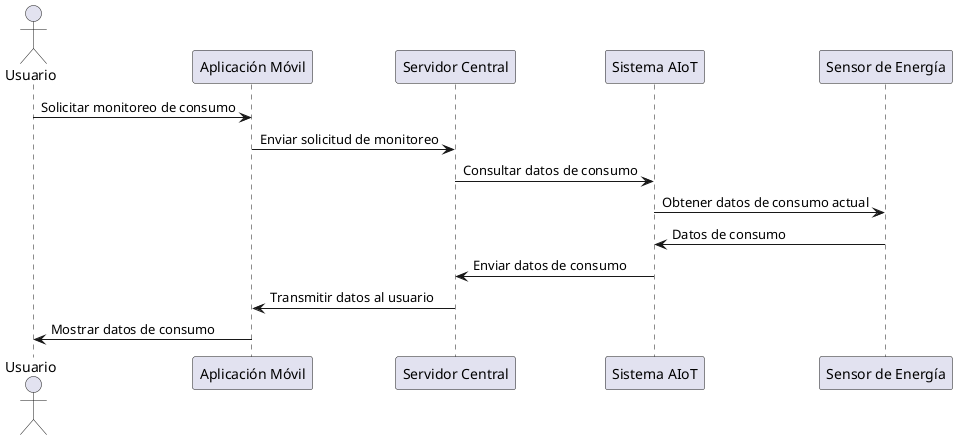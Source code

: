 @startuml
actor Usuario
participant "Aplicación Móvil" as App
participant "Servidor Central" as Server
participant "Sistema AIoT" as AIoT
participant "Sensor de Energía" as Sensor

Usuario -> App: Solicitar monitoreo de consumo
App -> Server: Enviar solicitud de monitoreo
Server -> AIoT: Consultar datos de consumo
AIoT -> Sensor: Obtener datos de consumo actual
Sensor -> AIoT: Datos de consumo
AIoT -> Server: Enviar datos de consumo
Server -> App: Transmitir datos al usuario
App -> Usuario: Mostrar datos de consumo

@enduml

